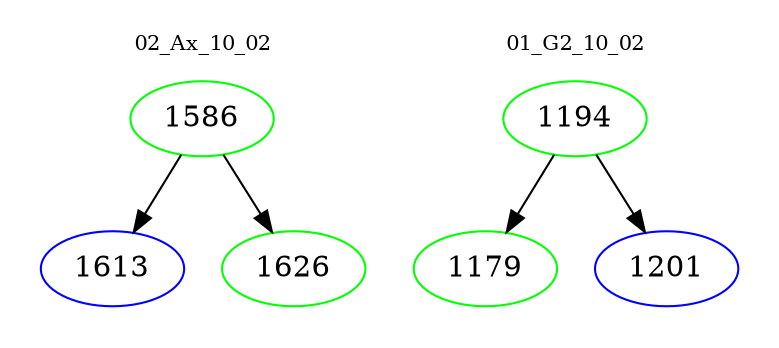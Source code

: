 digraph{
subgraph cluster_0 {
color = white
label = "02_Ax_10_02";
fontsize=10;
T0_1586 [label="1586", color="green"]
T0_1586 -> T0_1613 [color="black"]
T0_1613 [label="1613", color="blue"]
T0_1586 -> T0_1626 [color="black"]
T0_1626 [label="1626", color="green"]
}
subgraph cluster_1 {
color = white
label = "01_G2_10_02";
fontsize=10;
T1_1194 [label="1194", color="green"]
T1_1194 -> T1_1179 [color="black"]
T1_1179 [label="1179", color="green"]
T1_1194 -> T1_1201 [color="black"]
T1_1201 [label="1201", color="blue"]
}
}
